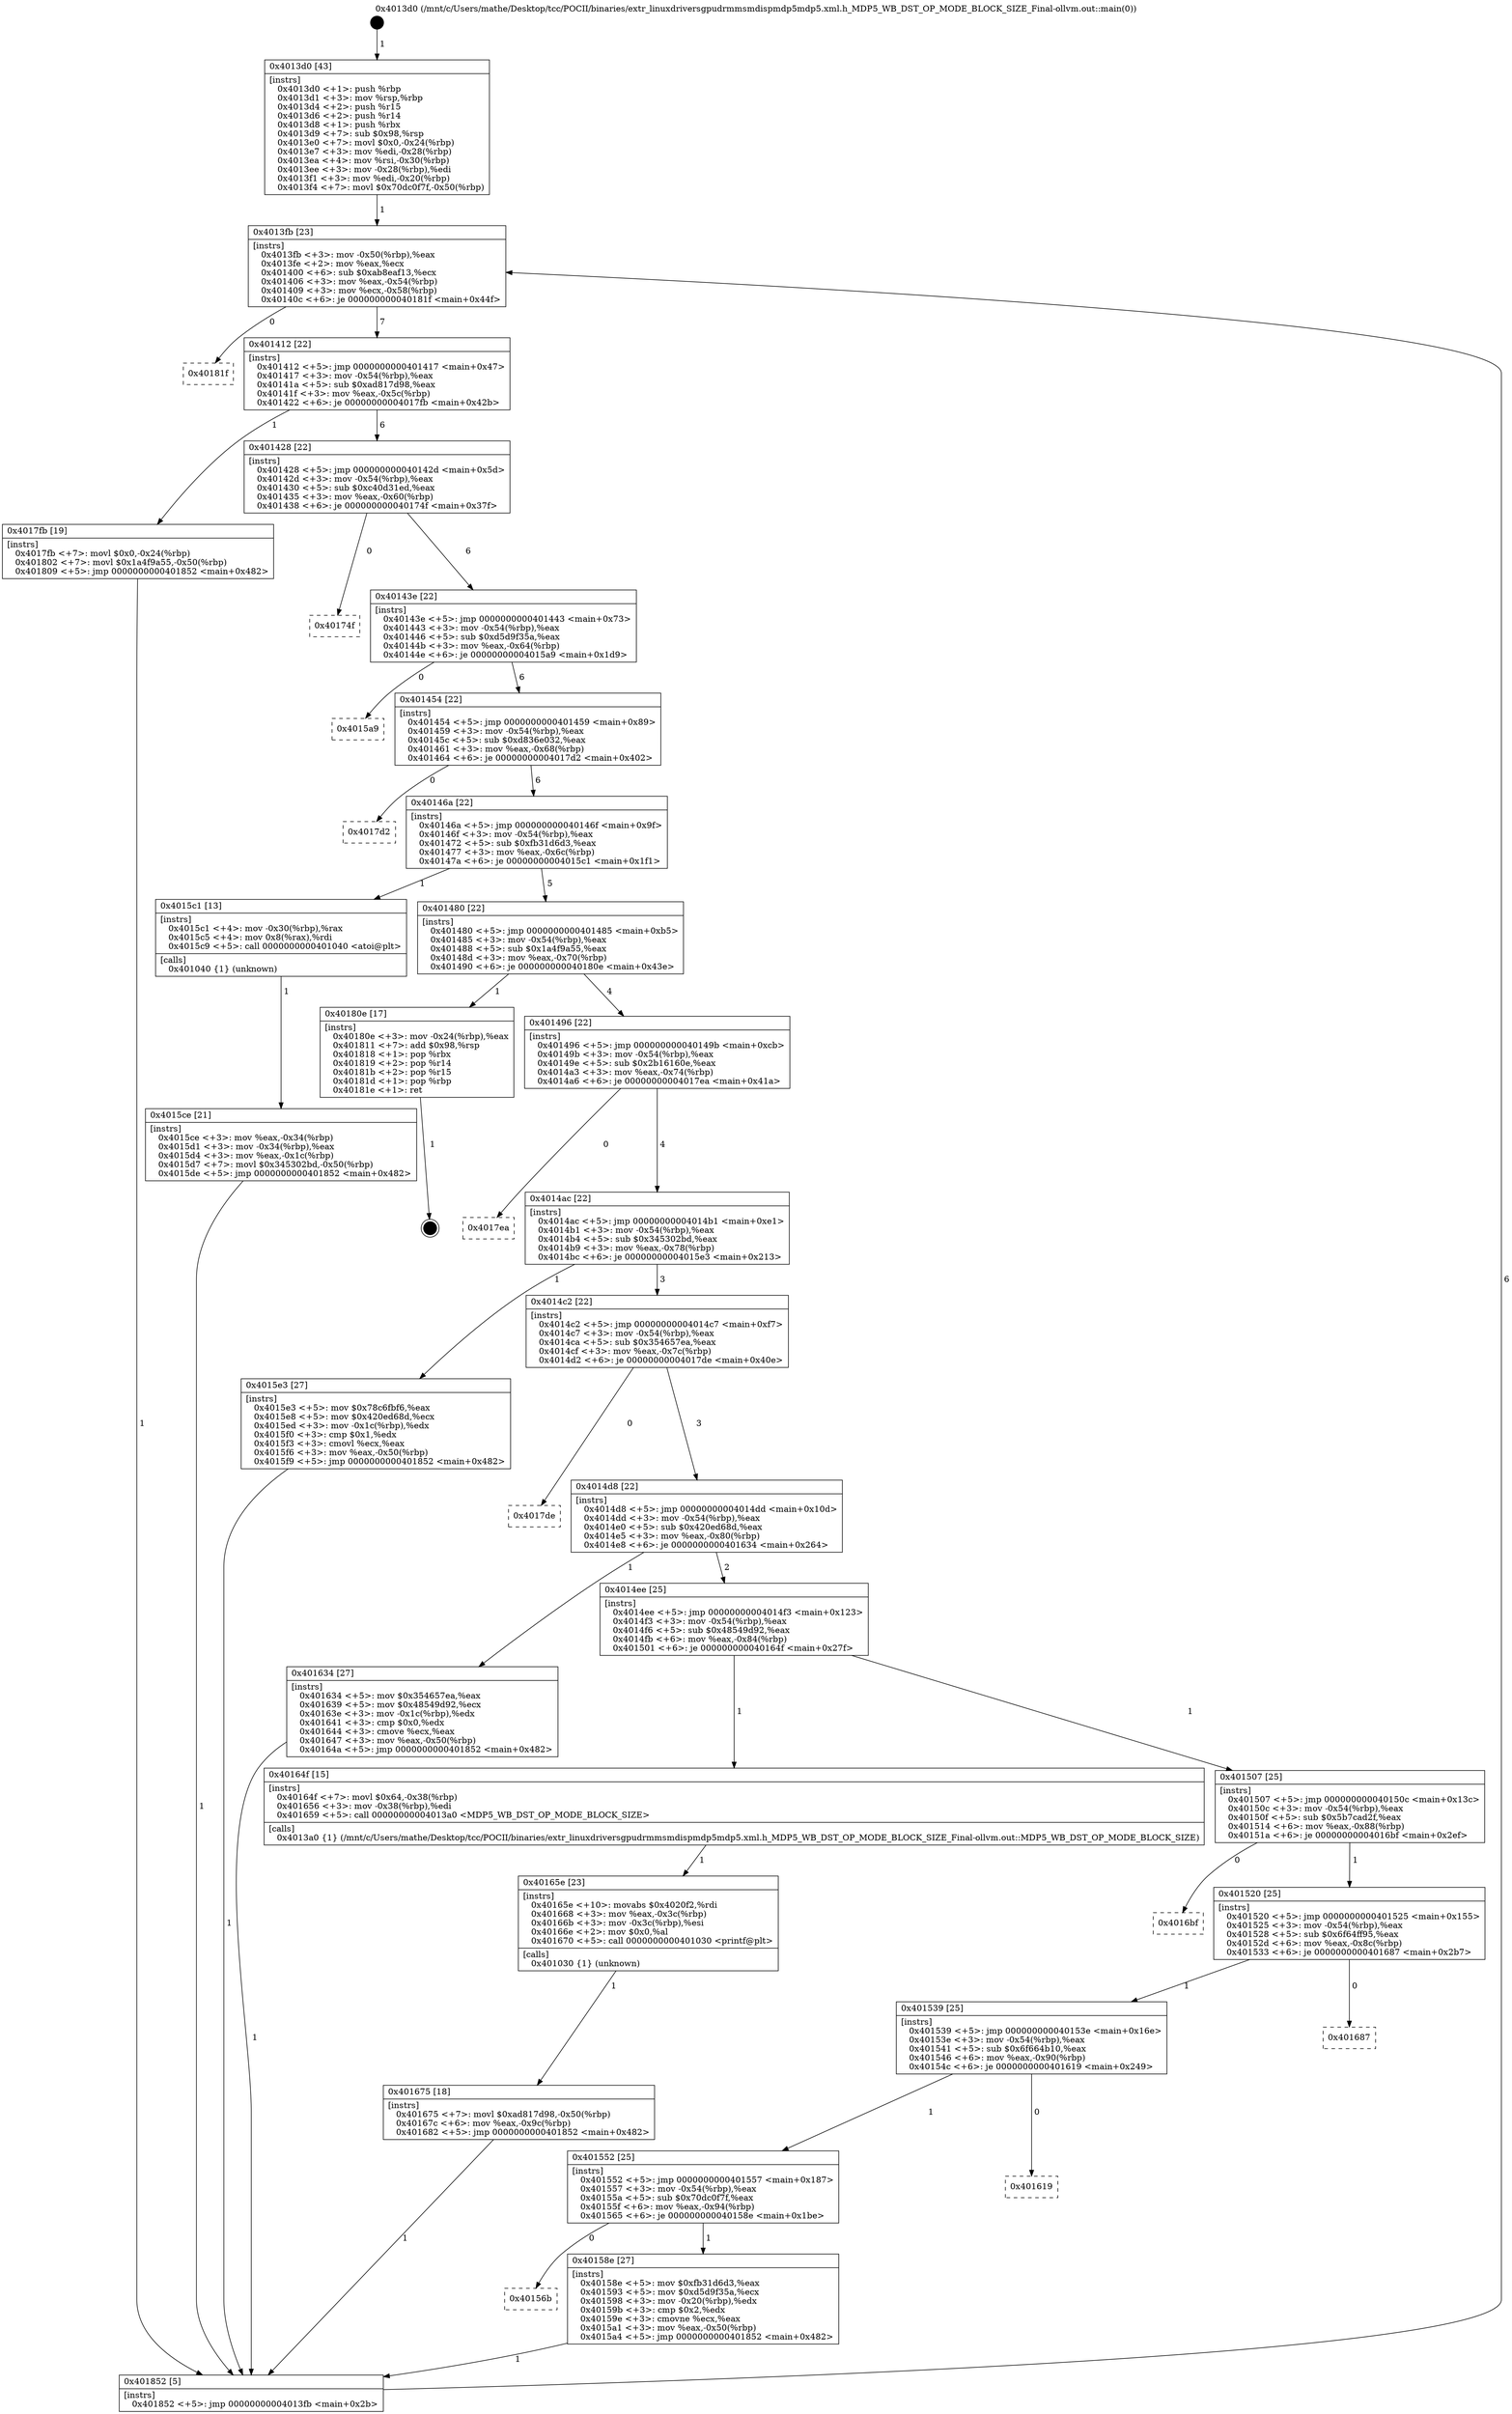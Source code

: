 digraph "0x4013d0" {
  label = "0x4013d0 (/mnt/c/Users/mathe/Desktop/tcc/POCII/binaries/extr_linuxdriversgpudrmmsmdispmdp5mdp5.xml.h_MDP5_WB_DST_OP_MODE_BLOCK_SIZE_Final-ollvm.out::main(0))"
  labelloc = "t"
  node[shape=record]

  Entry [label="",width=0.3,height=0.3,shape=circle,fillcolor=black,style=filled]
  "0x4013fb" [label="{
     0x4013fb [23]\l
     | [instrs]\l
     &nbsp;&nbsp;0x4013fb \<+3\>: mov -0x50(%rbp),%eax\l
     &nbsp;&nbsp;0x4013fe \<+2\>: mov %eax,%ecx\l
     &nbsp;&nbsp;0x401400 \<+6\>: sub $0xab8eaf13,%ecx\l
     &nbsp;&nbsp;0x401406 \<+3\>: mov %eax,-0x54(%rbp)\l
     &nbsp;&nbsp;0x401409 \<+3\>: mov %ecx,-0x58(%rbp)\l
     &nbsp;&nbsp;0x40140c \<+6\>: je 000000000040181f \<main+0x44f\>\l
  }"]
  "0x40181f" [label="{
     0x40181f\l
  }", style=dashed]
  "0x401412" [label="{
     0x401412 [22]\l
     | [instrs]\l
     &nbsp;&nbsp;0x401412 \<+5\>: jmp 0000000000401417 \<main+0x47\>\l
     &nbsp;&nbsp;0x401417 \<+3\>: mov -0x54(%rbp),%eax\l
     &nbsp;&nbsp;0x40141a \<+5\>: sub $0xad817d98,%eax\l
     &nbsp;&nbsp;0x40141f \<+3\>: mov %eax,-0x5c(%rbp)\l
     &nbsp;&nbsp;0x401422 \<+6\>: je 00000000004017fb \<main+0x42b\>\l
  }"]
  Exit [label="",width=0.3,height=0.3,shape=circle,fillcolor=black,style=filled,peripheries=2]
  "0x4017fb" [label="{
     0x4017fb [19]\l
     | [instrs]\l
     &nbsp;&nbsp;0x4017fb \<+7\>: movl $0x0,-0x24(%rbp)\l
     &nbsp;&nbsp;0x401802 \<+7\>: movl $0x1a4f9a55,-0x50(%rbp)\l
     &nbsp;&nbsp;0x401809 \<+5\>: jmp 0000000000401852 \<main+0x482\>\l
  }"]
  "0x401428" [label="{
     0x401428 [22]\l
     | [instrs]\l
     &nbsp;&nbsp;0x401428 \<+5\>: jmp 000000000040142d \<main+0x5d\>\l
     &nbsp;&nbsp;0x40142d \<+3\>: mov -0x54(%rbp),%eax\l
     &nbsp;&nbsp;0x401430 \<+5\>: sub $0xc40d31ed,%eax\l
     &nbsp;&nbsp;0x401435 \<+3\>: mov %eax,-0x60(%rbp)\l
     &nbsp;&nbsp;0x401438 \<+6\>: je 000000000040174f \<main+0x37f\>\l
  }"]
  "0x401675" [label="{
     0x401675 [18]\l
     | [instrs]\l
     &nbsp;&nbsp;0x401675 \<+7\>: movl $0xad817d98,-0x50(%rbp)\l
     &nbsp;&nbsp;0x40167c \<+6\>: mov %eax,-0x9c(%rbp)\l
     &nbsp;&nbsp;0x401682 \<+5\>: jmp 0000000000401852 \<main+0x482\>\l
  }"]
  "0x40174f" [label="{
     0x40174f\l
  }", style=dashed]
  "0x40143e" [label="{
     0x40143e [22]\l
     | [instrs]\l
     &nbsp;&nbsp;0x40143e \<+5\>: jmp 0000000000401443 \<main+0x73\>\l
     &nbsp;&nbsp;0x401443 \<+3\>: mov -0x54(%rbp),%eax\l
     &nbsp;&nbsp;0x401446 \<+5\>: sub $0xd5d9f35a,%eax\l
     &nbsp;&nbsp;0x40144b \<+3\>: mov %eax,-0x64(%rbp)\l
     &nbsp;&nbsp;0x40144e \<+6\>: je 00000000004015a9 \<main+0x1d9\>\l
  }"]
  "0x40165e" [label="{
     0x40165e [23]\l
     | [instrs]\l
     &nbsp;&nbsp;0x40165e \<+10\>: movabs $0x4020f2,%rdi\l
     &nbsp;&nbsp;0x401668 \<+3\>: mov %eax,-0x3c(%rbp)\l
     &nbsp;&nbsp;0x40166b \<+3\>: mov -0x3c(%rbp),%esi\l
     &nbsp;&nbsp;0x40166e \<+2\>: mov $0x0,%al\l
     &nbsp;&nbsp;0x401670 \<+5\>: call 0000000000401030 \<printf@plt\>\l
     | [calls]\l
     &nbsp;&nbsp;0x401030 \{1\} (unknown)\l
  }"]
  "0x4015a9" [label="{
     0x4015a9\l
  }", style=dashed]
  "0x401454" [label="{
     0x401454 [22]\l
     | [instrs]\l
     &nbsp;&nbsp;0x401454 \<+5\>: jmp 0000000000401459 \<main+0x89\>\l
     &nbsp;&nbsp;0x401459 \<+3\>: mov -0x54(%rbp),%eax\l
     &nbsp;&nbsp;0x40145c \<+5\>: sub $0xd836e032,%eax\l
     &nbsp;&nbsp;0x401461 \<+3\>: mov %eax,-0x68(%rbp)\l
     &nbsp;&nbsp;0x401464 \<+6\>: je 00000000004017d2 \<main+0x402\>\l
  }"]
  "0x4015ce" [label="{
     0x4015ce [21]\l
     | [instrs]\l
     &nbsp;&nbsp;0x4015ce \<+3\>: mov %eax,-0x34(%rbp)\l
     &nbsp;&nbsp;0x4015d1 \<+3\>: mov -0x34(%rbp),%eax\l
     &nbsp;&nbsp;0x4015d4 \<+3\>: mov %eax,-0x1c(%rbp)\l
     &nbsp;&nbsp;0x4015d7 \<+7\>: movl $0x345302bd,-0x50(%rbp)\l
     &nbsp;&nbsp;0x4015de \<+5\>: jmp 0000000000401852 \<main+0x482\>\l
  }"]
  "0x4017d2" [label="{
     0x4017d2\l
  }", style=dashed]
  "0x40146a" [label="{
     0x40146a [22]\l
     | [instrs]\l
     &nbsp;&nbsp;0x40146a \<+5\>: jmp 000000000040146f \<main+0x9f\>\l
     &nbsp;&nbsp;0x40146f \<+3\>: mov -0x54(%rbp),%eax\l
     &nbsp;&nbsp;0x401472 \<+5\>: sub $0xfb31d6d3,%eax\l
     &nbsp;&nbsp;0x401477 \<+3\>: mov %eax,-0x6c(%rbp)\l
     &nbsp;&nbsp;0x40147a \<+6\>: je 00000000004015c1 \<main+0x1f1\>\l
  }"]
  "0x4013d0" [label="{
     0x4013d0 [43]\l
     | [instrs]\l
     &nbsp;&nbsp;0x4013d0 \<+1\>: push %rbp\l
     &nbsp;&nbsp;0x4013d1 \<+3\>: mov %rsp,%rbp\l
     &nbsp;&nbsp;0x4013d4 \<+2\>: push %r15\l
     &nbsp;&nbsp;0x4013d6 \<+2\>: push %r14\l
     &nbsp;&nbsp;0x4013d8 \<+1\>: push %rbx\l
     &nbsp;&nbsp;0x4013d9 \<+7\>: sub $0x98,%rsp\l
     &nbsp;&nbsp;0x4013e0 \<+7\>: movl $0x0,-0x24(%rbp)\l
     &nbsp;&nbsp;0x4013e7 \<+3\>: mov %edi,-0x28(%rbp)\l
     &nbsp;&nbsp;0x4013ea \<+4\>: mov %rsi,-0x30(%rbp)\l
     &nbsp;&nbsp;0x4013ee \<+3\>: mov -0x28(%rbp),%edi\l
     &nbsp;&nbsp;0x4013f1 \<+3\>: mov %edi,-0x20(%rbp)\l
     &nbsp;&nbsp;0x4013f4 \<+7\>: movl $0x70dc0f7f,-0x50(%rbp)\l
  }"]
  "0x4015c1" [label="{
     0x4015c1 [13]\l
     | [instrs]\l
     &nbsp;&nbsp;0x4015c1 \<+4\>: mov -0x30(%rbp),%rax\l
     &nbsp;&nbsp;0x4015c5 \<+4\>: mov 0x8(%rax),%rdi\l
     &nbsp;&nbsp;0x4015c9 \<+5\>: call 0000000000401040 \<atoi@plt\>\l
     | [calls]\l
     &nbsp;&nbsp;0x401040 \{1\} (unknown)\l
  }"]
  "0x401480" [label="{
     0x401480 [22]\l
     | [instrs]\l
     &nbsp;&nbsp;0x401480 \<+5\>: jmp 0000000000401485 \<main+0xb5\>\l
     &nbsp;&nbsp;0x401485 \<+3\>: mov -0x54(%rbp),%eax\l
     &nbsp;&nbsp;0x401488 \<+5\>: sub $0x1a4f9a55,%eax\l
     &nbsp;&nbsp;0x40148d \<+3\>: mov %eax,-0x70(%rbp)\l
     &nbsp;&nbsp;0x401490 \<+6\>: je 000000000040180e \<main+0x43e\>\l
  }"]
  "0x401852" [label="{
     0x401852 [5]\l
     | [instrs]\l
     &nbsp;&nbsp;0x401852 \<+5\>: jmp 00000000004013fb \<main+0x2b\>\l
  }"]
  "0x40180e" [label="{
     0x40180e [17]\l
     | [instrs]\l
     &nbsp;&nbsp;0x40180e \<+3\>: mov -0x24(%rbp),%eax\l
     &nbsp;&nbsp;0x401811 \<+7\>: add $0x98,%rsp\l
     &nbsp;&nbsp;0x401818 \<+1\>: pop %rbx\l
     &nbsp;&nbsp;0x401819 \<+2\>: pop %r14\l
     &nbsp;&nbsp;0x40181b \<+2\>: pop %r15\l
     &nbsp;&nbsp;0x40181d \<+1\>: pop %rbp\l
     &nbsp;&nbsp;0x40181e \<+1\>: ret\l
  }"]
  "0x401496" [label="{
     0x401496 [22]\l
     | [instrs]\l
     &nbsp;&nbsp;0x401496 \<+5\>: jmp 000000000040149b \<main+0xcb\>\l
     &nbsp;&nbsp;0x40149b \<+3\>: mov -0x54(%rbp),%eax\l
     &nbsp;&nbsp;0x40149e \<+5\>: sub $0x2b16160e,%eax\l
     &nbsp;&nbsp;0x4014a3 \<+3\>: mov %eax,-0x74(%rbp)\l
     &nbsp;&nbsp;0x4014a6 \<+6\>: je 00000000004017ea \<main+0x41a\>\l
  }"]
  "0x40156b" [label="{
     0x40156b\l
  }", style=dashed]
  "0x4017ea" [label="{
     0x4017ea\l
  }", style=dashed]
  "0x4014ac" [label="{
     0x4014ac [22]\l
     | [instrs]\l
     &nbsp;&nbsp;0x4014ac \<+5\>: jmp 00000000004014b1 \<main+0xe1\>\l
     &nbsp;&nbsp;0x4014b1 \<+3\>: mov -0x54(%rbp),%eax\l
     &nbsp;&nbsp;0x4014b4 \<+5\>: sub $0x345302bd,%eax\l
     &nbsp;&nbsp;0x4014b9 \<+3\>: mov %eax,-0x78(%rbp)\l
     &nbsp;&nbsp;0x4014bc \<+6\>: je 00000000004015e3 \<main+0x213\>\l
  }"]
  "0x40158e" [label="{
     0x40158e [27]\l
     | [instrs]\l
     &nbsp;&nbsp;0x40158e \<+5\>: mov $0xfb31d6d3,%eax\l
     &nbsp;&nbsp;0x401593 \<+5\>: mov $0xd5d9f35a,%ecx\l
     &nbsp;&nbsp;0x401598 \<+3\>: mov -0x20(%rbp),%edx\l
     &nbsp;&nbsp;0x40159b \<+3\>: cmp $0x2,%edx\l
     &nbsp;&nbsp;0x40159e \<+3\>: cmovne %ecx,%eax\l
     &nbsp;&nbsp;0x4015a1 \<+3\>: mov %eax,-0x50(%rbp)\l
     &nbsp;&nbsp;0x4015a4 \<+5\>: jmp 0000000000401852 \<main+0x482\>\l
  }"]
  "0x4015e3" [label="{
     0x4015e3 [27]\l
     | [instrs]\l
     &nbsp;&nbsp;0x4015e3 \<+5\>: mov $0x78c6fbf6,%eax\l
     &nbsp;&nbsp;0x4015e8 \<+5\>: mov $0x420ed68d,%ecx\l
     &nbsp;&nbsp;0x4015ed \<+3\>: mov -0x1c(%rbp),%edx\l
     &nbsp;&nbsp;0x4015f0 \<+3\>: cmp $0x1,%edx\l
     &nbsp;&nbsp;0x4015f3 \<+3\>: cmovl %ecx,%eax\l
     &nbsp;&nbsp;0x4015f6 \<+3\>: mov %eax,-0x50(%rbp)\l
     &nbsp;&nbsp;0x4015f9 \<+5\>: jmp 0000000000401852 \<main+0x482\>\l
  }"]
  "0x4014c2" [label="{
     0x4014c2 [22]\l
     | [instrs]\l
     &nbsp;&nbsp;0x4014c2 \<+5\>: jmp 00000000004014c7 \<main+0xf7\>\l
     &nbsp;&nbsp;0x4014c7 \<+3\>: mov -0x54(%rbp),%eax\l
     &nbsp;&nbsp;0x4014ca \<+5\>: sub $0x354657ea,%eax\l
     &nbsp;&nbsp;0x4014cf \<+3\>: mov %eax,-0x7c(%rbp)\l
     &nbsp;&nbsp;0x4014d2 \<+6\>: je 00000000004017de \<main+0x40e\>\l
  }"]
  "0x401552" [label="{
     0x401552 [25]\l
     | [instrs]\l
     &nbsp;&nbsp;0x401552 \<+5\>: jmp 0000000000401557 \<main+0x187\>\l
     &nbsp;&nbsp;0x401557 \<+3\>: mov -0x54(%rbp),%eax\l
     &nbsp;&nbsp;0x40155a \<+5\>: sub $0x70dc0f7f,%eax\l
     &nbsp;&nbsp;0x40155f \<+6\>: mov %eax,-0x94(%rbp)\l
     &nbsp;&nbsp;0x401565 \<+6\>: je 000000000040158e \<main+0x1be\>\l
  }"]
  "0x4017de" [label="{
     0x4017de\l
  }", style=dashed]
  "0x4014d8" [label="{
     0x4014d8 [22]\l
     | [instrs]\l
     &nbsp;&nbsp;0x4014d8 \<+5\>: jmp 00000000004014dd \<main+0x10d\>\l
     &nbsp;&nbsp;0x4014dd \<+3\>: mov -0x54(%rbp),%eax\l
     &nbsp;&nbsp;0x4014e0 \<+5\>: sub $0x420ed68d,%eax\l
     &nbsp;&nbsp;0x4014e5 \<+3\>: mov %eax,-0x80(%rbp)\l
     &nbsp;&nbsp;0x4014e8 \<+6\>: je 0000000000401634 \<main+0x264\>\l
  }"]
  "0x401619" [label="{
     0x401619\l
  }", style=dashed]
  "0x401634" [label="{
     0x401634 [27]\l
     | [instrs]\l
     &nbsp;&nbsp;0x401634 \<+5\>: mov $0x354657ea,%eax\l
     &nbsp;&nbsp;0x401639 \<+5\>: mov $0x48549d92,%ecx\l
     &nbsp;&nbsp;0x40163e \<+3\>: mov -0x1c(%rbp),%edx\l
     &nbsp;&nbsp;0x401641 \<+3\>: cmp $0x0,%edx\l
     &nbsp;&nbsp;0x401644 \<+3\>: cmove %ecx,%eax\l
     &nbsp;&nbsp;0x401647 \<+3\>: mov %eax,-0x50(%rbp)\l
     &nbsp;&nbsp;0x40164a \<+5\>: jmp 0000000000401852 \<main+0x482\>\l
  }"]
  "0x4014ee" [label="{
     0x4014ee [25]\l
     | [instrs]\l
     &nbsp;&nbsp;0x4014ee \<+5\>: jmp 00000000004014f3 \<main+0x123\>\l
     &nbsp;&nbsp;0x4014f3 \<+3\>: mov -0x54(%rbp),%eax\l
     &nbsp;&nbsp;0x4014f6 \<+5\>: sub $0x48549d92,%eax\l
     &nbsp;&nbsp;0x4014fb \<+6\>: mov %eax,-0x84(%rbp)\l
     &nbsp;&nbsp;0x401501 \<+6\>: je 000000000040164f \<main+0x27f\>\l
  }"]
  "0x401539" [label="{
     0x401539 [25]\l
     | [instrs]\l
     &nbsp;&nbsp;0x401539 \<+5\>: jmp 000000000040153e \<main+0x16e\>\l
     &nbsp;&nbsp;0x40153e \<+3\>: mov -0x54(%rbp),%eax\l
     &nbsp;&nbsp;0x401541 \<+5\>: sub $0x6f664b10,%eax\l
     &nbsp;&nbsp;0x401546 \<+6\>: mov %eax,-0x90(%rbp)\l
     &nbsp;&nbsp;0x40154c \<+6\>: je 0000000000401619 \<main+0x249\>\l
  }"]
  "0x40164f" [label="{
     0x40164f [15]\l
     | [instrs]\l
     &nbsp;&nbsp;0x40164f \<+7\>: movl $0x64,-0x38(%rbp)\l
     &nbsp;&nbsp;0x401656 \<+3\>: mov -0x38(%rbp),%edi\l
     &nbsp;&nbsp;0x401659 \<+5\>: call 00000000004013a0 \<MDP5_WB_DST_OP_MODE_BLOCK_SIZE\>\l
     | [calls]\l
     &nbsp;&nbsp;0x4013a0 \{1\} (/mnt/c/Users/mathe/Desktop/tcc/POCII/binaries/extr_linuxdriversgpudrmmsmdispmdp5mdp5.xml.h_MDP5_WB_DST_OP_MODE_BLOCK_SIZE_Final-ollvm.out::MDP5_WB_DST_OP_MODE_BLOCK_SIZE)\l
  }"]
  "0x401507" [label="{
     0x401507 [25]\l
     | [instrs]\l
     &nbsp;&nbsp;0x401507 \<+5\>: jmp 000000000040150c \<main+0x13c\>\l
     &nbsp;&nbsp;0x40150c \<+3\>: mov -0x54(%rbp),%eax\l
     &nbsp;&nbsp;0x40150f \<+5\>: sub $0x5b7cad2f,%eax\l
     &nbsp;&nbsp;0x401514 \<+6\>: mov %eax,-0x88(%rbp)\l
     &nbsp;&nbsp;0x40151a \<+6\>: je 00000000004016bf \<main+0x2ef\>\l
  }"]
  "0x401687" [label="{
     0x401687\l
  }", style=dashed]
  "0x4016bf" [label="{
     0x4016bf\l
  }", style=dashed]
  "0x401520" [label="{
     0x401520 [25]\l
     | [instrs]\l
     &nbsp;&nbsp;0x401520 \<+5\>: jmp 0000000000401525 \<main+0x155\>\l
     &nbsp;&nbsp;0x401525 \<+3\>: mov -0x54(%rbp),%eax\l
     &nbsp;&nbsp;0x401528 \<+5\>: sub $0x6f64ff95,%eax\l
     &nbsp;&nbsp;0x40152d \<+6\>: mov %eax,-0x8c(%rbp)\l
     &nbsp;&nbsp;0x401533 \<+6\>: je 0000000000401687 \<main+0x2b7\>\l
  }"]
  Entry -> "0x4013d0" [label=" 1"]
  "0x4013fb" -> "0x40181f" [label=" 0"]
  "0x4013fb" -> "0x401412" [label=" 7"]
  "0x40180e" -> Exit [label=" 1"]
  "0x401412" -> "0x4017fb" [label=" 1"]
  "0x401412" -> "0x401428" [label=" 6"]
  "0x4017fb" -> "0x401852" [label=" 1"]
  "0x401428" -> "0x40174f" [label=" 0"]
  "0x401428" -> "0x40143e" [label=" 6"]
  "0x401675" -> "0x401852" [label=" 1"]
  "0x40143e" -> "0x4015a9" [label=" 0"]
  "0x40143e" -> "0x401454" [label=" 6"]
  "0x40165e" -> "0x401675" [label=" 1"]
  "0x401454" -> "0x4017d2" [label=" 0"]
  "0x401454" -> "0x40146a" [label=" 6"]
  "0x40164f" -> "0x40165e" [label=" 1"]
  "0x40146a" -> "0x4015c1" [label=" 1"]
  "0x40146a" -> "0x401480" [label=" 5"]
  "0x401634" -> "0x401852" [label=" 1"]
  "0x401480" -> "0x40180e" [label=" 1"]
  "0x401480" -> "0x401496" [label=" 4"]
  "0x4015e3" -> "0x401852" [label=" 1"]
  "0x401496" -> "0x4017ea" [label=" 0"]
  "0x401496" -> "0x4014ac" [label=" 4"]
  "0x4015ce" -> "0x401852" [label=" 1"]
  "0x4014ac" -> "0x4015e3" [label=" 1"]
  "0x4014ac" -> "0x4014c2" [label=" 3"]
  "0x4015c1" -> "0x4015ce" [label=" 1"]
  "0x4014c2" -> "0x4017de" [label=" 0"]
  "0x4014c2" -> "0x4014d8" [label=" 3"]
  "0x4013d0" -> "0x4013fb" [label=" 1"]
  "0x4014d8" -> "0x401634" [label=" 1"]
  "0x4014d8" -> "0x4014ee" [label=" 2"]
  "0x40158e" -> "0x401852" [label=" 1"]
  "0x4014ee" -> "0x40164f" [label=" 1"]
  "0x4014ee" -> "0x401507" [label=" 1"]
  "0x401552" -> "0x40158e" [label=" 1"]
  "0x401507" -> "0x4016bf" [label=" 0"]
  "0x401507" -> "0x401520" [label=" 1"]
  "0x401852" -> "0x4013fb" [label=" 6"]
  "0x401520" -> "0x401687" [label=" 0"]
  "0x401520" -> "0x401539" [label=" 1"]
  "0x401552" -> "0x40156b" [label=" 0"]
  "0x401539" -> "0x401619" [label=" 0"]
  "0x401539" -> "0x401552" [label=" 1"]
}
